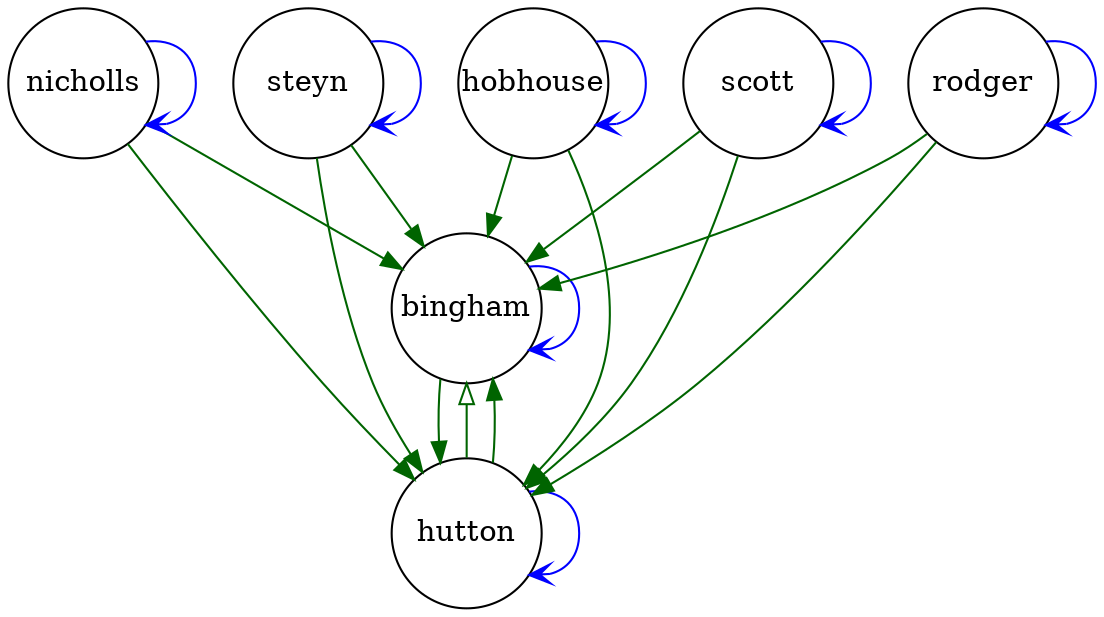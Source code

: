digraph bbbcase24 { 
 K=0.6 
 "bingham" -> { "hutton" } [color="darkgreen", arrowhead="normal", penwidth=1, href="#117"]; 
 "bingham" -> { "bingham" } [color="blue", arrowhead="vee", penwidth=1, href="#117"]; 
 "nicholls" -> { "bingham" } [color="darkgreen", arrowhead="normal", penwidth=1, href="#123"]; 
 "nicholls" -> { "hutton" } [color="darkgreen", arrowhead="normal", penwidth=1, href="#123"]; 
 "nicholls" -> { "nicholls" } [color="blue", arrowhead="vee", penwidth=1, href="#123"]; 
 "steyn" -> { "bingham" } [color="darkgreen", arrowhead="normal", penwidth=1, href="#128"]; 
 "steyn" -> { "hutton" } [color="darkgreen", arrowhead="normal", penwidth=1, href="#128"]; 
 "steyn" -> { "steyn" } [color="blue", arrowhead="vee", penwidth=1, href="#128"]; 
 "hutton" -> { "bingham" } [color="darkgreen", arrowhead="onormal", penwidth=1, href="#134"]; 
 "hutton" -> { "bingham" } [color="darkgreen", arrowhead="normal", penwidth=1, href="#216"]; 
 "hutton" -> { "hutton" } [color="blue", arrowhead="vee", penwidth=1, href="#216"]; 
 "hobhouse" -> { "bingham" } [color="darkgreen", arrowhead="normal", penwidth=1, href="#221"]; 
 "hobhouse" -> { "hutton" } [color="darkgreen", arrowhead="normal", penwidth=1, href="#221"]; 
 "hobhouse" -> { "hobhouse" } [color="blue", arrowhead="vee", penwidth=1, href="#221"]; 
 "scott" -> { "bingham" } [color="darkgreen", arrowhead="normal", penwidth=1, href="#226"]; 
 "scott" -> { "hutton" } [color="darkgreen", arrowhead="normal", penwidth=1, href="#226"]; 
 "scott" -> { "scott" } [color="blue", arrowhead="vee", penwidth=1, href="#226"]; 
 "rodger" -> { "bingham" } [color="darkgreen", arrowhead="normal", penwidth=1, href="#232"]; 
 "rodger" -> { "hutton" } [color="darkgreen", arrowhead="normal", penwidth=1, href="#232"]; 
 "rodger" -> { "rodger" } [color="blue", arrowhead="vee", penwidth=1, href="#232"]; 
 "bingham" [shape="circle", fixedsize="true", height=1, width=1, style="filled", fillcolor="white", href="#bingham"]; 
 "nicholls" [shape="circle", fixedsize="true", height=1, width=1, style="filled", fillcolor="white", href="#nicholls"]; 
 "steyn" [shape="circle", fixedsize="true", height=1, width=1, style="filled", fillcolor="white", href="#steyn"]; 
 "hutton" [shape="circle", fixedsize="true", height=1, width=1, style="filled", fillcolor="white", href="#hutton"]; 
 "hobhouse" [shape="circle", fixedsize="true", height=1, width=1, style="filled", fillcolor="white", href="#hobhouse"]; 
 "scott" [shape="circle", fixedsize="true", height=1, width=1, style="filled", fillcolor="white", href="#scott"]; 
 "rodger" [shape="circle", fixedsize="true", height=1, width=1, style="filled", fillcolor="white", href="#rodger"]; 

}
